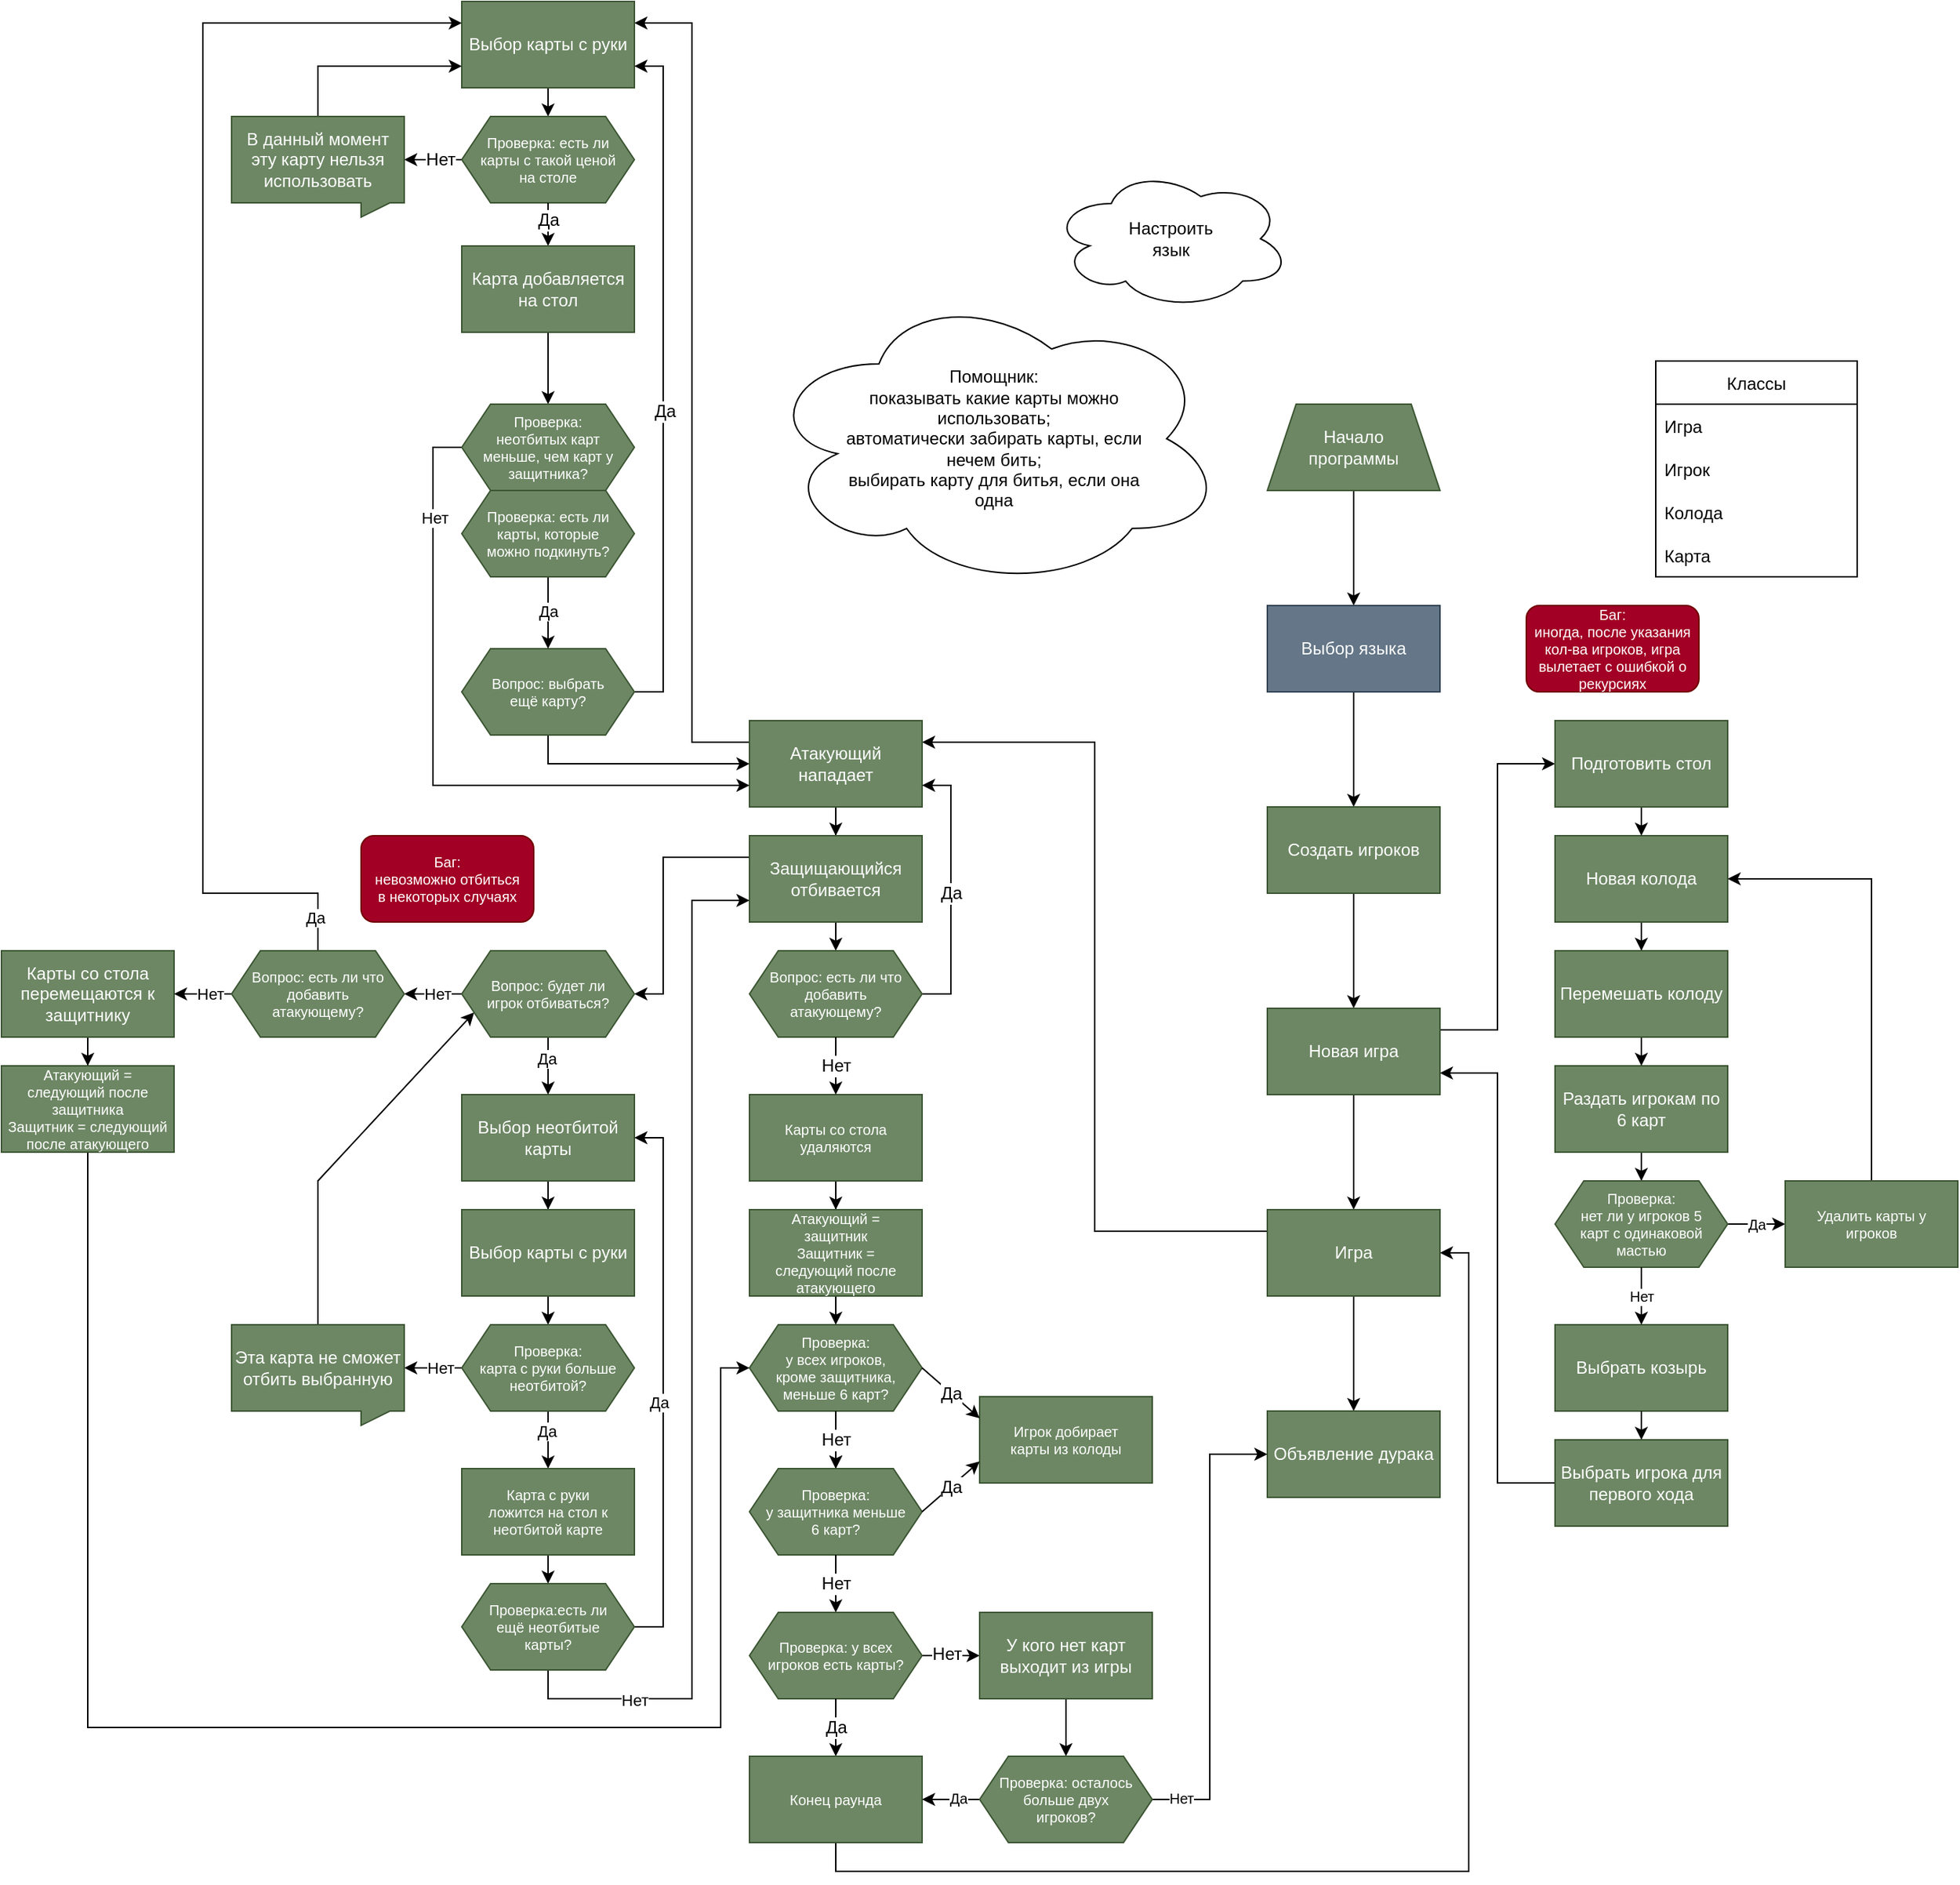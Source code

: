 <mxfile version="16.2.7" type="github">
  <diagram id="BI8w3BGmBCHJOKzL8B9z" name="Page-1">
    <mxGraphModel dx="2212" dy="1819" grid="1" gridSize="10" guides="1" tooltips="1" connect="1" arrows="1" fold="1" page="1" pageScale="1" pageWidth="827" pageHeight="1169" math="0" shadow="0">
      <root>
        <mxCell id="0" />
        <mxCell id="1" parent="0" />
        <mxCell id="aiTUswQd_2AmqP7GQfqm-3" value="" style="edgeStyle=orthogonalEdgeStyle;rounded=0;orthogonalLoop=1;jettySize=auto;html=1;" parent="1" source="aiTUswQd_2AmqP7GQfqm-1" target="aiTUswQd_2AmqP7GQfqm-2" edge="1">
          <mxGeometry relative="1" as="geometry" />
        </mxCell>
        <mxCell id="aiTUswQd_2AmqP7GQfqm-1" value="Начало &lt;br&gt;программы" style="shape=trapezoid;perimeter=trapezoidPerimeter;whiteSpace=wrap;html=1;fixedSize=1;fillColor=#6d8764;fontColor=#ffffff;strokeColor=#3A5431;" parent="1" vertex="1">
          <mxGeometry x="360" y="60" width="120" height="60" as="geometry" />
        </mxCell>
        <mxCell id="aiTUswQd_2AmqP7GQfqm-5" value="" style="edgeStyle=orthogonalEdgeStyle;rounded=0;orthogonalLoop=1;jettySize=auto;html=1;" parent="1" source="aiTUswQd_2AmqP7GQfqm-2" target="aiTUswQd_2AmqP7GQfqm-4" edge="1">
          <mxGeometry relative="1" as="geometry" />
        </mxCell>
        <mxCell id="aiTUswQd_2AmqP7GQfqm-2" value="Выбор языка" style="whiteSpace=wrap;html=1;fillColor=#647687;fontColor=#ffffff;strokeColor=#314354;" parent="1" vertex="1">
          <mxGeometry x="360" y="200" width="120" height="60" as="geometry" />
        </mxCell>
        <mxCell id="aiTUswQd_2AmqP7GQfqm-7" value="" style="edgeStyle=orthogonalEdgeStyle;rounded=0;orthogonalLoop=1;jettySize=auto;html=1;" parent="1" source="aiTUswQd_2AmqP7GQfqm-4" target="aiTUswQd_2AmqP7GQfqm-6" edge="1">
          <mxGeometry relative="1" as="geometry" />
        </mxCell>
        <mxCell id="aiTUswQd_2AmqP7GQfqm-4" value="Создать игроков" style="whiteSpace=wrap;html=1;fillColor=#6d8764;fontColor=#ffffff;strokeColor=#3A5431;" parent="1" vertex="1">
          <mxGeometry x="360" y="340" width="120" height="60" as="geometry" />
        </mxCell>
        <mxCell id="aiTUswQd_2AmqP7GQfqm-21" style="edgeStyle=orthogonalEdgeStyle;rounded=0;orthogonalLoop=1;jettySize=auto;html=1;exitX=1;exitY=0.25;exitDx=0;exitDy=0;entryX=0;entryY=0.5;entryDx=0;entryDy=0;" parent="1" source="aiTUswQd_2AmqP7GQfqm-6" target="aiTUswQd_2AmqP7GQfqm-19" edge="1">
          <mxGeometry relative="1" as="geometry" />
        </mxCell>
        <mxCell id="aiTUswQd_2AmqP7GQfqm-34" value="" style="edgeStyle=orthogonalEdgeStyle;rounded=0;orthogonalLoop=1;jettySize=auto;html=1;fontSize=10;strokeColor=default;" parent="1" source="aiTUswQd_2AmqP7GQfqm-6" target="aiTUswQd_2AmqP7GQfqm-33" edge="1">
          <mxGeometry relative="1" as="geometry" />
        </mxCell>
        <mxCell id="aiTUswQd_2AmqP7GQfqm-6" value="Новая игра" style="whiteSpace=wrap;html=1;fillColor=#6d8764;fontColor=#ffffff;strokeColor=#3A5431;" parent="1" vertex="1">
          <mxGeometry x="360" y="480" width="120" height="60" as="geometry" />
        </mxCell>
        <mxCell id="aiTUswQd_2AmqP7GQfqm-10" value="" style="edgeStyle=orthogonalEdgeStyle;rounded=0;orthogonalLoop=1;jettySize=auto;html=1;" parent="1" source="aiTUswQd_2AmqP7GQfqm-8" target="aiTUswQd_2AmqP7GQfqm-9" edge="1">
          <mxGeometry relative="1" as="geometry" />
        </mxCell>
        <mxCell id="aiTUswQd_2AmqP7GQfqm-8" value="Новая колода" style="rounded=0;whiteSpace=wrap;html=1;fillColor=#6d8764;fontColor=#ffffff;strokeColor=#3A5431;" parent="1" vertex="1">
          <mxGeometry x="560" y="360" width="120" height="60" as="geometry" />
        </mxCell>
        <mxCell id="aiTUswQd_2AmqP7GQfqm-12" value="" style="edgeStyle=orthogonalEdgeStyle;rounded=0;orthogonalLoop=1;jettySize=auto;html=1;" parent="1" source="aiTUswQd_2AmqP7GQfqm-9" target="aiTUswQd_2AmqP7GQfqm-11" edge="1">
          <mxGeometry relative="1" as="geometry" />
        </mxCell>
        <mxCell id="aiTUswQd_2AmqP7GQfqm-9" value="Перемешать колоду" style="rounded=0;whiteSpace=wrap;html=1;fillColor=#6d8764;fontColor=#ffffff;strokeColor=#3A5431;" parent="1" vertex="1">
          <mxGeometry x="560" y="440" width="120" height="60" as="geometry" />
        </mxCell>
        <mxCell id="aiTUswQd_2AmqP7GQfqm-14" value="" style="edgeStyle=orthogonalEdgeStyle;rounded=0;orthogonalLoop=1;jettySize=auto;html=1;entryX=0.5;entryY=0;entryDx=0;entryDy=0;" parent="1" source="aiTUswQd_2AmqP7GQfqm-11" target="aiTUswQd_2AmqP7GQfqm-25" edge="1">
          <mxGeometry relative="1" as="geometry" />
        </mxCell>
        <mxCell id="aiTUswQd_2AmqP7GQfqm-11" value="Раздать игрокам по 6 карт" style="rounded=0;whiteSpace=wrap;html=1;fillColor=#6d8764;strokeColor=#3A5431;fontColor=#ffffff;" parent="1" vertex="1">
          <mxGeometry x="560" y="520" width="120" height="60" as="geometry" />
        </mxCell>
        <mxCell id="aiTUswQd_2AmqP7GQfqm-13" value="Выбрать козырь" style="whiteSpace=wrap;html=1;rounded=0;fillColor=#6d8764;fontColor=#ffffff;strokeColor=#3A5431;" parent="1" vertex="1">
          <mxGeometry x="560" y="700" width="120" height="60" as="geometry" />
        </mxCell>
        <mxCell id="aiTUswQd_2AmqP7GQfqm-18" value="" style="edgeStyle=orthogonalEdgeStyle;rounded=0;orthogonalLoop=1;jettySize=auto;html=1;exitX=0.5;exitY=1;exitDx=0;exitDy=0;" parent="1" source="aiTUswQd_2AmqP7GQfqm-13" target="aiTUswQd_2AmqP7GQfqm-17" edge="1">
          <mxGeometry relative="1" as="geometry">
            <mxPoint x="620" y="740" as="sourcePoint" />
          </mxGeometry>
        </mxCell>
        <mxCell id="aiTUswQd_2AmqP7GQfqm-23" style="edgeStyle=orthogonalEdgeStyle;rounded=0;orthogonalLoop=1;jettySize=auto;html=1;exitX=0;exitY=0.5;exitDx=0;exitDy=0;entryX=1;entryY=0.75;entryDx=0;entryDy=0;strokeColor=default;" parent="1" source="aiTUswQd_2AmqP7GQfqm-17" target="aiTUswQd_2AmqP7GQfqm-6" edge="1">
          <mxGeometry relative="1" as="geometry" />
        </mxCell>
        <mxCell id="aiTUswQd_2AmqP7GQfqm-17" value="Выбрать игрока для первого хода" style="whiteSpace=wrap;html=1;rounded=0;fillColor=#6d8764;fontColor=#ffffff;strokeColor=#3A5431;" parent="1" vertex="1">
          <mxGeometry x="560" y="780" width="120" height="60" as="geometry" />
        </mxCell>
        <mxCell id="aiTUswQd_2AmqP7GQfqm-20" style="edgeStyle=orthogonalEdgeStyle;rounded=0;orthogonalLoop=1;jettySize=auto;html=1;exitX=0.5;exitY=1;exitDx=0;exitDy=0;entryX=0.5;entryY=0;entryDx=0;entryDy=0;" parent="1" source="aiTUswQd_2AmqP7GQfqm-19" target="aiTUswQd_2AmqP7GQfqm-8" edge="1">
          <mxGeometry relative="1" as="geometry" />
        </mxCell>
        <mxCell id="aiTUswQd_2AmqP7GQfqm-19" value="Подготовить стол" style="whiteSpace=wrap;html=1;rounded=0;fillColor=#6d8764;fontColor=#ffffff;strokeColor=#3A5431;" parent="1" vertex="1">
          <mxGeometry x="560" y="280" width="120" height="60" as="geometry" />
        </mxCell>
        <mxCell id="aiTUswQd_2AmqP7GQfqm-30" value="" style="edgeStyle=orthogonalEdgeStyle;rounded=0;orthogonalLoop=1;jettySize=auto;html=1;fontSize=10;strokeColor=default;" parent="1" source="aiTUswQd_2AmqP7GQfqm-25" target="aiTUswQd_2AmqP7GQfqm-29" edge="1">
          <mxGeometry relative="1" as="geometry" />
        </mxCell>
        <mxCell id="aiTUswQd_2AmqP7GQfqm-31" value="Да" style="edgeLabel;html=1;align=center;verticalAlign=middle;resizable=0;points=[];fontSize=10;" parent="aiTUswQd_2AmqP7GQfqm-30" vertex="1" connectable="0">
          <mxGeometry x="-0.195" relative="1" as="geometry">
            <mxPoint x="4" as="offset" />
          </mxGeometry>
        </mxCell>
        <mxCell id="aiTUswQd_2AmqP7GQfqm-25" value="&lt;div style=&quot;font-size: 10px;&quot;&gt;Проверка:&lt;/div&gt;&lt;div style=&quot;font-size: 10px;&quot;&gt;нет ли у игроков 5 карт с одинаковой мастью&lt;br style=&quot;font-size: 10px;&quot;&gt;&lt;/div&gt;" style="shape=hexagon;perimeter=hexagonPerimeter2;whiteSpace=wrap;html=1;fixedSize=1;fontSize=10;spacing=2;spacingLeft=10;spacingRight=10;fillColor=#6d8764;fontColor=#ffffff;strokeColor=#3A5431;" parent="1" vertex="1">
          <mxGeometry x="560" y="600" width="120" height="60" as="geometry" />
        </mxCell>
        <mxCell id="aiTUswQd_2AmqP7GQfqm-27" value="" style="endArrow=classic;html=1;rounded=0;fontSize=10;strokeColor=default;entryX=0.5;entryY=0;entryDx=0;entryDy=0;exitX=0.5;exitY=1;exitDx=0;exitDy=0;" parent="1" source="aiTUswQd_2AmqP7GQfqm-25" target="aiTUswQd_2AmqP7GQfqm-13" edge="1">
          <mxGeometry relative="1" as="geometry">
            <mxPoint x="380" y="740" as="sourcePoint" />
            <mxPoint x="480" y="740" as="targetPoint" />
          </mxGeometry>
        </mxCell>
        <mxCell id="aiTUswQd_2AmqP7GQfqm-28" value="Нет" style="edgeLabel;resizable=0;html=1;align=center;verticalAlign=middle;fontSize=10;" parent="aiTUswQd_2AmqP7GQfqm-27" connectable="0" vertex="1">
          <mxGeometry relative="1" as="geometry" />
        </mxCell>
        <mxCell id="aiTUswQd_2AmqP7GQfqm-32" style="edgeStyle=orthogonalEdgeStyle;rounded=0;orthogonalLoop=1;jettySize=auto;html=1;exitX=0.5;exitY=0;exitDx=0;exitDy=0;entryX=1;entryY=0.5;entryDx=0;entryDy=0;fontSize=10;strokeColor=default;" parent="1" source="aiTUswQd_2AmqP7GQfqm-29" target="aiTUswQd_2AmqP7GQfqm-8" edge="1">
          <mxGeometry relative="1" as="geometry" />
        </mxCell>
        <mxCell id="aiTUswQd_2AmqP7GQfqm-29" value="Удалить карты у игроков" style="whiteSpace=wrap;html=1;fontSize=10;spacing=2;spacingLeft=10;spacingRight=10;fillColor=#6d8764;fontColor=#ffffff;strokeColor=#3A5431;" parent="1" vertex="1">
          <mxGeometry x="720" y="600" width="120" height="60" as="geometry" />
        </mxCell>
        <mxCell id="aiTUswQd_2AmqP7GQfqm-36" style="edgeStyle=orthogonalEdgeStyle;rounded=0;orthogonalLoop=1;jettySize=auto;html=1;exitX=0;exitY=0.25;exitDx=0;exitDy=0;entryX=1;entryY=0.25;entryDx=0;entryDy=0;fontSize=12;strokeColor=default;" parent="1" source="aiTUswQd_2AmqP7GQfqm-33" target="aiTUswQd_2AmqP7GQfqm-35" edge="1">
          <mxGeometry relative="1" as="geometry" />
        </mxCell>
        <mxCell id="aiTUswQd_2AmqP7GQfqm-74" value="" style="edgeStyle=orthogonalEdgeStyle;rounded=0;orthogonalLoop=1;jettySize=auto;html=1;fontSize=12;strokeColor=default;" parent="1" source="aiTUswQd_2AmqP7GQfqm-33" target="aiTUswQd_2AmqP7GQfqm-73" edge="1">
          <mxGeometry relative="1" as="geometry" />
        </mxCell>
        <mxCell id="aiTUswQd_2AmqP7GQfqm-33" value="Игра" style="whiteSpace=wrap;html=1;fillColor=#6d8764;fontColor=#ffffff;strokeColor=#3A5431;" parent="1" vertex="1">
          <mxGeometry x="360" y="620" width="120" height="60" as="geometry" />
        </mxCell>
        <mxCell id="aiTUswQd_2AmqP7GQfqm-38" value="" style="edgeStyle=orthogonalEdgeStyle;rounded=0;orthogonalLoop=1;jettySize=auto;html=1;fontSize=12;strokeColor=default;" parent="1" source="aiTUswQd_2AmqP7GQfqm-35" target="aiTUswQd_2AmqP7GQfqm-37" edge="1">
          <mxGeometry relative="1" as="geometry" />
        </mxCell>
        <mxCell id="aiTUswQd_2AmqP7GQfqm-103" style="edgeStyle=orthogonalEdgeStyle;rounded=0;orthogonalLoop=1;jettySize=auto;html=1;exitX=0;exitY=0.25;exitDx=0;exitDy=0;entryX=1;entryY=0.25;entryDx=0;entryDy=0;fontSize=12;strokeColor=default;" parent="1" source="aiTUswQd_2AmqP7GQfqm-35" target="aiTUswQd_2AmqP7GQfqm-81" edge="1">
          <mxGeometry relative="1" as="geometry" />
        </mxCell>
        <mxCell id="aiTUswQd_2AmqP7GQfqm-35" value="Атакующий нападает" style="rounded=0;whiteSpace=wrap;html=1;fontSize=12;fillColor=#6d8764;fontColor=#ffffff;strokeColor=#3A5431;" parent="1" vertex="1">
          <mxGeometry y="280" width="120" height="60" as="geometry" />
        </mxCell>
        <mxCell id="aiTUswQd_2AmqP7GQfqm-44" style="edgeStyle=orthogonalEdgeStyle;rounded=0;orthogonalLoop=1;jettySize=auto;html=1;exitX=0.5;exitY=1;exitDx=0;exitDy=0;entryX=0.5;entryY=0;entryDx=0;entryDy=0;fontSize=12;strokeColor=default;" parent="1" source="aiTUswQd_2AmqP7GQfqm-37" target="aiTUswQd_2AmqP7GQfqm-43" edge="1">
          <mxGeometry relative="1" as="geometry" />
        </mxCell>
        <mxCell id="g2wj14SjMEPgWQTsYQ4h-33" style="edgeStyle=orthogonalEdgeStyle;rounded=0;orthogonalLoop=1;jettySize=auto;html=1;exitX=0;exitY=0.25;exitDx=0;exitDy=0;entryX=1;entryY=0.5;entryDx=0;entryDy=0;" parent="1" source="aiTUswQd_2AmqP7GQfqm-37" target="g2wj14SjMEPgWQTsYQ4h-25" edge="1">
          <mxGeometry relative="1" as="geometry">
            <Array as="points">
              <mxPoint x="-60" y="375" />
              <mxPoint x="-60" y="470" />
            </Array>
          </mxGeometry>
        </mxCell>
        <mxCell id="aiTUswQd_2AmqP7GQfqm-37" value="Защищающийся отбивается" style="rounded=0;whiteSpace=wrap;html=1;fontSize=12;fillColor=#6d8764;fontColor=#ffffff;strokeColor=#3A5431;" parent="1" vertex="1">
          <mxGeometry y="360" width="120" height="60" as="geometry" />
        </mxCell>
        <mxCell id="aiTUswQd_2AmqP7GQfqm-45" style="edgeStyle=orthogonalEdgeStyle;rounded=0;orthogonalLoop=1;jettySize=auto;html=1;exitX=1;exitY=0.5;exitDx=0;exitDy=0;entryX=1;entryY=0.75;entryDx=0;entryDy=0;fontSize=12;strokeColor=default;" parent="1" source="aiTUswQd_2AmqP7GQfqm-43" target="aiTUswQd_2AmqP7GQfqm-35" edge="1">
          <mxGeometry relative="1" as="geometry" />
        </mxCell>
        <mxCell id="aiTUswQd_2AmqP7GQfqm-46" value="Да" style="edgeLabel;html=1;align=center;verticalAlign=middle;resizable=0;points=[];fontSize=12;" parent="aiTUswQd_2AmqP7GQfqm-45" vertex="1" connectable="0">
          <mxGeometry x="-0.157" relative="1" as="geometry">
            <mxPoint y="-12" as="offset" />
          </mxGeometry>
        </mxCell>
        <mxCell id="aiTUswQd_2AmqP7GQfqm-43" value="Вопрос: есть ли что добавить атакующему?" style="shape=hexagon;perimeter=hexagonPerimeter2;whiteSpace=wrap;html=1;fixedSize=1;fontSize=10;spacing=2;spacingLeft=10;spacingRight=10;fillColor=#6d8764;fontColor=#ffffff;strokeColor=#3A5431;" parent="1" vertex="1">
          <mxGeometry y="440" width="120" height="60" as="geometry" />
        </mxCell>
        <mxCell id="g2wj14SjMEPgWQTsYQ4h-45" value="" style="edgeStyle=orthogonalEdgeStyle;rounded=0;orthogonalLoop=1;jettySize=auto;html=1;" parent="1" source="aiTUswQd_2AmqP7GQfqm-47" target="g2wj14SjMEPgWQTsYQ4h-44" edge="1">
          <mxGeometry relative="1" as="geometry" />
        </mxCell>
        <mxCell id="aiTUswQd_2AmqP7GQfqm-47" value="Карты со стола удаляются" style="whiteSpace=wrap;html=1;fontSize=10;spacing=2;spacingLeft=10;spacingRight=10;fillColor=#6d8764;fontColor=#ffffff;strokeColor=#3A5431;" parent="1" vertex="1">
          <mxGeometry y="540" width="120" height="60" as="geometry" />
        </mxCell>
        <mxCell id="aiTUswQd_2AmqP7GQfqm-49" value="" style="endArrow=classic;html=1;rounded=0;fontSize=12;strokeColor=default;exitX=0.5;exitY=1;exitDx=0;exitDy=0;" parent="1" source="aiTUswQd_2AmqP7GQfqm-43" target="aiTUswQd_2AmqP7GQfqm-47" edge="1">
          <mxGeometry relative="1" as="geometry">
            <mxPoint x="100" y="430" as="sourcePoint" />
            <mxPoint x="200" y="430" as="targetPoint" />
          </mxGeometry>
        </mxCell>
        <mxCell id="aiTUswQd_2AmqP7GQfqm-50" value="Нет" style="edgeLabel;resizable=0;html=1;align=center;verticalAlign=middle;fontSize=12;" parent="aiTUswQd_2AmqP7GQfqm-49" connectable="0" vertex="1">
          <mxGeometry relative="1" as="geometry" />
        </mxCell>
        <mxCell id="aiTUswQd_2AmqP7GQfqm-87" value="" style="edgeStyle=orthogonalEdgeStyle;rounded=0;orthogonalLoop=1;jettySize=auto;html=1;fontSize=12;strokeColor=default;" parent="1" source="aiTUswQd_2AmqP7GQfqm-54" target="aiTUswQd_2AmqP7GQfqm-56" edge="1">
          <mxGeometry relative="1" as="geometry" />
        </mxCell>
        <mxCell id="aiTUswQd_2AmqP7GQfqm-54" value="&lt;div&gt;Проверка:&lt;/div&gt;&lt;div&gt;у всех игроков, кроме защитника, меньше 6 карт?&lt;br&gt;&lt;/div&gt;" style="shape=hexagon;perimeter=hexagonPerimeter2;whiteSpace=wrap;html=1;fixedSize=1;fontSize=10;spacing=2;spacingLeft=10;spacingRight=10;fillColor=#6d8764;fontColor=#ffffff;strokeColor=#3A5431;" parent="1" vertex="1">
          <mxGeometry y="700" width="120" height="60" as="geometry" />
        </mxCell>
        <mxCell id="aiTUswQd_2AmqP7GQfqm-56" value="&lt;div&gt;Проверка:&lt;/div&gt;&lt;div&gt;у защитника меньше 6 карт?&lt;br&gt;&lt;/div&gt;" style="shape=hexagon;perimeter=hexagonPerimeter2;whiteSpace=wrap;html=1;fixedSize=1;fontSize=10;spacing=2;spacingLeft=10;spacingRight=10;fillColor=#6d8764;fontColor=#ffffff;strokeColor=#3A5431;" parent="1" vertex="1">
          <mxGeometry y="800" width="120" height="60" as="geometry" />
        </mxCell>
        <mxCell id="aiTUswQd_2AmqP7GQfqm-58" value="" style="endArrow=classic;html=1;rounded=0;fontSize=12;strokeColor=default;entryX=0.5;entryY=0;entryDx=0;entryDy=0;exitX=0.5;exitY=1;exitDx=0;exitDy=0;" parent="1" source="aiTUswQd_2AmqP7GQfqm-54" target="aiTUswQd_2AmqP7GQfqm-56" edge="1">
          <mxGeometry relative="1" as="geometry">
            <mxPoint x="110" y="780" as="sourcePoint" />
            <mxPoint x="110" y="780" as="targetPoint" />
          </mxGeometry>
        </mxCell>
        <mxCell id="aiTUswQd_2AmqP7GQfqm-59" value="Нет" style="edgeLabel;resizable=0;html=1;align=center;verticalAlign=middle;fontSize=12;" parent="aiTUswQd_2AmqP7GQfqm-58" connectable="0" vertex="1">
          <mxGeometry relative="1" as="geometry" />
        </mxCell>
        <mxCell id="aiTUswQd_2AmqP7GQfqm-60" value="Игрок добирает карты из колоды" style="whiteSpace=wrap;html=1;fontSize=10;spacing=2;spacingLeft=10;spacingRight=10;fillColor=#6d8764;fontColor=#ffffff;strokeColor=#3A5431;" parent="1" vertex="1">
          <mxGeometry x="160" y="750" width="120" height="60" as="geometry" />
        </mxCell>
        <mxCell id="aiTUswQd_2AmqP7GQfqm-62" value="" style="endArrow=classic;html=1;rounded=0;fontSize=12;strokeColor=default;exitX=1;exitY=0.5;exitDx=0;exitDy=0;entryX=0;entryY=0.25;entryDx=0;entryDy=0;" parent="1" source="aiTUswQd_2AmqP7GQfqm-54" target="aiTUswQd_2AmqP7GQfqm-60" edge="1">
          <mxGeometry relative="1" as="geometry">
            <mxPoint x="160" y="820" as="sourcePoint" />
            <mxPoint x="260" y="820" as="targetPoint" />
          </mxGeometry>
        </mxCell>
        <mxCell id="aiTUswQd_2AmqP7GQfqm-63" value="Да" style="edgeLabel;resizable=0;html=1;align=center;verticalAlign=middle;fontSize=12;" parent="aiTUswQd_2AmqP7GQfqm-62" connectable="0" vertex="1">
          <mxGeometry relative="1" as="geometry" />
        </mxCell>
        <mxCell id="aiTUswQd_2AmqP7GQfqm-64" value="" style="endArrow=classic;html=1;rounded=0;fontSize=12;strokeColor=default;exitX=1;exitY=0.5;exitDx=0;exitDy=0;entryX=0;entryY=0.75;entryDx=0;entryDy=0;" parent="1" source="aiTUswQd_2AmqP7GQfqm-56" target="aiTUswQd_2AmqP7GQfqm-60" edge="1">
          <mxGeometry relative="1" as="geometry">
            <mxPoint x="130" y="740" as="sourcePoint" />
            <mxPoint x="210" y="740" as="targetPoint" />
          </mxGeometry>
        </mxCell>
        <mxCell id="aiTUswQd_2AmqP7GQfqm-65" value="Да" style="edgeLabel;resizable=0;html=1;align=center;verticalAlign=middle;fontSize=12;" parent="aiTUswQd_2AmqP7GQfqm-64" connectable="0" vertex="1">
          <mxGeometry relative="1" as="geometry" />
        </mxCell>
        <mxCell id="aiTUswQd_2AmqP7GQfqm-66" value="" style="endArrow=classic;html=1;rounded=0;fontSize=12;strokeColor=default;exitX=0.5;exitY=1;exitDx=0;exitDy=0;entryX=0.5;entryY=0;entryDx=0;entryDy=0;" parent="1" source="aiTUswQd_2AmqP7GQfqm-56" target="aiTUswQd_2AmqP7GQfqm-69" edge="1">
          <mxGeometry relative="1" as="geometry">
            <mxPoint x="70" y="770" as="sourcePoint" />
            <mxPoint x="130" y="880" as="targetPoint" />
          </mxGeometry>
        </mxCell>
        <mxCell id="aiTUswQd_2AmqP7GQfqm-67" value="Нет" style="edgeLabel;resizable=0;html=1;align=center;verticalAlign=middle;fontSize=12;" parent="aiTUswQd_2AmqP7GQfqm-66" connectable="0" vertex="1">
          <mxGeometry relative="1" as="geometry" />
        </mxCell>
        <mxCell id="aiTUswQd_2AmqP7GQfqm-78" style="edgeStyle=orthogonalEdgeStyle;rounded=0;orthogonalLoop=1;jettySize=auto;html=1;exitX=1;exitY=0.5;exitDx=0;exitDy=0;entryX=0;entryY=0.5;entryDx=0;entryDy=0;fontSize=12;strokeColor=default;" parent="1" source="aiTUswQd_2AmqP7GQfqm-69" target="aiTUswQd_2AmqP7GQfqm-77" edge="1">
          <mxGeometry relative="1" as="geometry">
            <Array as="points">
              <mxPoint x="140" y="930" />
              <mxPoint x="140" y="930" />
            </Array>
          </mxGeometry>
        </mxCell>
        <mxCell id="aiTUswQd_2AmqP7GQfqm-80" value="Нет" style="edgeLabel;html=1;align=center;verticalAlign=middle;resizable=0;points=[];fontSize=12;" parent="aiTUswQd_2AmqP7GQfqm-78" vertex="1" connectable="0">
          <mxGeometry x="-0.328" y="1" relative="1" as="geometry">
            <mxPoint x="3" as="offset" />
          </mxGeometry>
        </mxCell>
        <mxCell id="aiTUswQd_2AmqP7GQfqm-69" value="&lt;div&gt;Проверка: у всех игроков есть карты?&lt;br&gt;&lt;/div&gt;" style="shape=hexagon;perimeter=hexagonPerimeter2;whiteSpace=wrap;html=1;fixedSize=1;fontSize=10;spacing=2;spacingLeft=10;spacingRight=10;fillColor=#6d8764;fontColor=#ffffff;strokeColor=#3A5431;" parent="1" vertex="1">
          <mxGeometry y="900" width="120" height="60" as="geometry" />
        </mxCell>
        <mxCell id="aiTUswQd_2AmqP7GQfqm-70" value="" style="endArrow=classic;html=1;rounded=0;fontSize=12;strokeColor=default;exitX=0.5;exitY=1;exitDx=0;exitDy=0;entryX=0.5;entryY=0;entryDx=0;entryDy=0;" parent="1" source="aiTUswQd_2AmqP7GQfqm-69" target="aiTUswQd_2AmqP7GQfqm-72" edge="1">
          <mxGeometry relative="1" as="geometry">
            <mxPoint x="70" y="870" as="sourcePoint" />
            <mxPoint x="220" y="930" as="targetPoint" />
          </mxGeometry>
        </mxCell>
        <mxCell id="aiTUswQd_2AmqP7GQfqm-71" value="Да" style="edgeLabel;resizable=0;html=1;align=center;verticalAlign=middle;fontSize=12;" parent="aiTUswQd_2AmqP7GQfqm-70" connectable="0" vertex="1">
          <mxGeometry relative="1" as="geometry" />
        </mxCell>
        <mxCell id="g2wj14SjMEPgWQTsYQ4h-56" style="edgeStyle=orthogonalEdgeStyle;rounded=0;orthogonalLoop=1;jettySize=auto;html=1;exitX=0.5;exitY=1;exitDx=0;exitDy=0;entryX=1;entryY=0.5;entryDx=0;entryDy=0;elbow=vertical;" parent="1" source="aiTUswQd_2AmqP7GQfqm-72" target="aiTUswQd_2AmqP7GQfqm-33" edge="1">
          <mxGeometry relative="1" as="geometry" />
        </mxCell>
        <mxCell id="aiTUswQd_2AmqP7GQfqm-72" value="Конец раунда" style="whiteSpace=wrap;html=1;fontSize=10;spacing=2;spacingLeft=10;spacingRight=10;fillColor=#6d8764;fontColor=#ffffff;strokeColor=#3A5431;" parent="1" vertex="1">
          <mxGeometry y="1000" width="120" height="60" as="geometry" />
        </mxCell>
        <mxCell id="aiTUswQd_2AmqP7GQfqm-73" value="Объявление дурака" style="whiteSpace=wrap;html=1;fillColor=#6d8764;fontColor=#ffffff;strokeColor=#3A5431;" parent="1" vertex="1">
          <mxGeometry x="360" y="760" width="120" height="60" as="geometry" />
        </mxCell>
        <mxCell id="b13NG2-e2DmoZsSMI3Fe-6" style="edgeStyle=orthogonalEdgeStyle;rounded=0;orthogonalLoop=1;jettySize=auto;html=1;exitX=0.5;exitY=1;exitDx=0;exitDy=0;entryX=0.5;entryY=0;entryDx=0;entryDy=0;fontSize=10;" parent="1" source="aiTUswQd_2AmqP7GQfqm-77" target="b13NG2-e2DmoZsSMI3Fe-5" edge="1">
          <mxGeometry relative="1" as="geometry" />
        </mxCell>
        <mxCell id="aiTUswQd_2AmqP7GQfqm-77" value="У кого нет карт выходит из игры" style="whiteSpace=wrap;html=1;fillColor=#6d8764;fontColor=#ffffff;strokeColor=#3A5431;" parent="1" vertex="1">
          <mxGeometry x="160" y="900" width="120" height="60" as="geometry" />
        </mxCell>
        <mxCell id="aiTUswQd_2AmqP7GQfqm-86" style="edgeStyle=orthogonalEdgeStyle;rounded=0;orthogonalLoop=1;jettySize=auto;html=1;exitX=0.5;exitY=1;exitDx=0;exitDy=0;entryX=0.5;entryY=0;entryDx=0;entryDy=0;fontSize=12;strokeColor=default;" parent="1" source="aiTUswQd_2AmqP7GQfqm-81" target="aiTUswQd_2AmqP7GQfqm-85" edge="1">
          <mxGeometry relative="1" as="geometry" />
        </mxCell>
        <mxCell id="aiTUswQd_2AmqP7GQfqm-81" value="Выбор карты с руки" style="rounded=0;whiteSpace=wrap;html=1;fontSize=12;fillColor=#6d8764;fontColor=#ffffff;strokeColor=#3A5431;" parent="1" vertex="1">
          <mxGeometry x="-200" y="-220" width="120" height="60" as="geometry" />
        </mxCell>
        <mxCell id="aiTUswQd_2AmqP7GQfqm-92" value="" style="edgeStyle=orthogonalEdgeStyle;rounded=0;orthogonalLoop=1;jettySize=auto;html=1;fontSize=12;strokeColor=default;entryX=0;entryY=0;entryDx=120;entryDy=30;entryPerimeter=0;" parent="1" source="aiTUswQd_2AmqP7GQfqm-85" target="aiTUswQd_2AmqP7GQfqm-96" edge="1">
          <mxGeometry relative="1" as="geometry">
            <mxPoint x="-230" y="-130" as="targetPoint" />
          </mxGeometry>
        </mxCell>
        <mxCell id="aiTUswQd_2AmqP7GQfqm-93" value="Нет" style="edgeLabel;html=1;align=center;verticalAlign=middle;resizable=0;points=[];fontSize=12;" parent="aiTUswQd_2AmqP7GQfqm-92" vertex="1" connectable="0">
          <mxGeometry x="-0.74" relative="1" as="geometry">
            <mxPoint x="-10" as="offset" />
          </mxGeometry>
        </mxCell>
        <mxCell id="aiTUswQd_2AmqP7GQfqm-85" value="&lt;div&gt;Проверка: есть ли карты с такой ценой на столе&lt;br&gt;&lt;/div&gt;" style="shape=hexagon;perimeter=hexagonPerimeter2;whiteSpace=wrap;html=1;fixedSize=1;fontSize=10;spacing=2;spacingLeft=10;spacingRight=10;fillColor=#6d8764;fontColor=#ffffff;strokeColor=#3A5431;" parent="1" vertex="1">
          <mxGeometry x="-200" y="-140" width="120" height="60" as="geometry" />
        </mxCell>
        <mxCell id="aiTUswQd_2AmqP7GQfqm-88" value="" style="endArrow=classic;html=1;rounded=0;fontSize=12;strokeColor=default;exitX=0.5;exitY=1;exitDx=0;exitDy=0;entryX=0.5;entryY=0;entryDx=0;entryDy=0;" parent="1" source="aiTUswQd_2AmqP7GQfqm-85" target="aiTUswQd_2AmqP7GQfqm-90" edge="1">
          <mxGeometry relative="1" as="geometry">
            <mxPoint x="-160" y="-60" as="sourcePoint" />
            <mxPoint x="-60" y="-60" as="targetPoint" />
          </mxGeometry>
        </mxCell>
        <mxCell id="aiTUswQd_2AmqP7GQfqm-89" value="Да" style="edgeLabel;resizable=0;html=1;align=center;verticalAlign=middle;fontSize=12;" parent="aiTUswQd_2AmqP7GQfqm-88" connectable="0" vertex="1">
          <mxGeometry relative="1" as="geometry">
            <mxPoint y="-3" as="offset" />
          </mxGeometry>
        </mxCell>
        <mxCell id="aiTUswQd_2AmqP7GQfqm-101" style="edgeStyle=orthogonalEdgeStyle;rounded=0;orthogonalLoop=1;jettySize=auto;html=1;exitX=0.5;exitY=1;exitDx=0;exitDy=0;entryX=0.5;entryY=0;entryDx=0;entryDy=0;fontSize=12;strokeColor=default;" parent="1" source="aiTUswQd_2AmqP7GQfqm-90" target="g2wj14SjMEPgWQTsYQ4h-3" edge="1">
          <mxGeometry relative="1" as="geometry" />
        </mxCell>
        <mxCell id="aiTUswQd_2AmqP7GQfqm-90" value="Карта добавляется на стол" style="rounded=0;whiteSpace=wrap;html=1;fontSize=12;fillColor=#6d8764;fontColor=#ffffff;strokeColor=#3A5431;" parent="1" vertex="1">
          <mxGeometry x="-200" y="-50" width="120" height="60" as="geometry" />
        </mxCell>
        <mxCell id="aiTUswQd_2AmqP7GQfqm-99" style="edgeStyle=orthogonalEdgeStyle;rounded=0;orthogonalLoop=1;jettySize=auto;html=1;exitX=0.5;exitY=0;exitDx=0;exitDy=0;exitPerimeter=0;entryX=0;entryY=0.75;entryDx=0;entryDy=0;fontSize=12;strokeColor=default;" parent="1" source="aiTUswQd_2AmqP7GQfqm-96" target="aiTUswQd_2AmqP7GQfqm-81" edge="1">
          <mxGeometry relative="1" as="geometry" />
        </mxCell>
        <mxCell id="aiTUswQd_2AmqP7GQfqm-96" value="В данный момент эту карту нельзя использовать" style="shape=callout;whiteSpace=wrap;html=1;perimeter=calloutPerimeter;fontSize=12;position2=0.75;size=10;position=0.75;base=20;fillColor=#6d8764;fontColor=#ffffff;strokeColor=#3A5431;" parent="1" vertex="1">
          <mxGeometry x="-360" y="-140" width="120" height="70" as="geometry" />
        </mxCell>
        <mxCell id="aiTUswQd_2AmqP7GQfqm-102" style="edgeStyle=orthogonalEdgeStyle;rounded=0;orthogonalLoop=1;jettySize=auto;html=1;exitX=1;exitY=0.5;exitDx=0;exitDy=0;entryX=1;entryY=0.75;entryDx=0;entryDy=0;fontSize=12;strokeColor=default;" parent="1" source="aiTUswQd_2AmqP7GQfqm-100" target="aiTUswQd_2AmqP7GQfqm-81" edge="1">
          <mxGeometry relative="1" as="geometry" />
        </mxCell>
        <mxCell id="aiTUswQd_2AmqP7GQfqm-104" value="Да" style="edgeLabel;html=1;align=center;verticalAlign=middle;resizable=0;points=[];fontSize=12;" parent="aiTUswQd_2AmqP7GQfqm-102" vertex="1" connectable="0">
          <mxGeometry x="-0.145" y="-1" relative="1" as="geometry">
            <mxPoint y="-12" as="offset" />
          </mxGeometry>
        </mxCell>
        <mxCell id="aiTUswQd_2AmqP7GQfqm-106" value="" style="edgeStyle=orthogonalEdgeStyle;rounded=0;orthogonalLoop=1;jettySize=auto;html=1;fontSize=12;strokeColor=default;entryX=0;entryY=0.5;entryDx=0;entryDy=0;exitX=0.5;exitY=1;exitDx=0;exitDy=0;" parent="1" source="aiTUswQd_2AmqP7GQfqm-100" target="aiTUswQd_2AmqP7GQfqm-35" edge="1">
          <mxGeometry relative="1" as="geometry">
            <mxPoint x="-140" y="280" as="targetPoint" />
          </mxGeometry>
        </mxCell>
        <mxCell id="aiTUswQd_2AmqP7GQfqm-107" value="Нет" style="edgeLabel;html=1;align=center;verticalAlign=middle;resizable=0;points=[];fontSize=12;" parent="aiTUswQd_2AmqP7GQfqm-106" vertex="1" connectable="0">
          <mxGeometry x="-0.28" relative="1" as="geometry">
            <mxPoint x="-6" y="-40" as="offset" />
          </mxGeometry>
        </mxCell>
        <mxCell id="aiTUswQd_2AmqP7GQfqm-100" value="Вопрос: выбрать ещё карту?" style="shape=hexagon;perimeter=hexagonPerimeter2;whiteSpace=wrap;html=1;fixedSize=1;fontSize=10;spacing=2;spacingLeft=10;spacingRight=10;fillColor=#6d8764;fontColor=#ffffff;strokeColor=#3A5431;" parent="1" vertex="1">
          <mxGeometry x="-200" y="230" width="120" height="60" as="geometry" />
        </mxCell>
        <mxCell id="g2wj14SjMEPgWQTsYQ4h-9" value="" style="edgeStyle=orthogonalEdgeStyle;rounded=0;orthogonalLoop=1;jettySize=auto;html=1;" parent="1" source="g2wj14SjMEPgWQTsYQ4h-2" target="g2wj14SjMEPgWQTsYQ4h-8" edge="1">
          <mxGeometry relative="1" as="geometry" />
        </mxCell>
        <mxCell id="g2wj14SjMEPgWQTsYQ4h-2" value="Выбор неотбитой карты" style="rounded=0;whiteSpace=wrap;html=1;fillColor=#6d8764;fontColor=#ffffff;strokeColor=#3A5431;" parent="1" vertex="1">
          <mxGeometry x="-200" y="540" width="120" height="60" as="geometry" />
        </mxCell>
        <mxCell id="g2wj14SjMEPgWQTsYQ4h-4" style="edgeStyle=orthogonalEdgeStyle;rounded=0;orthogonalLoop=1;jettySize=auto;html=1;exitX=0.5;exitY=1;exitDx=0;exitDy=0;entryX=0.5;entryY=0;entryDx=0;entryDy=0;" parent="1" source="BHR2KTapGVIM--6FxwBh-3" target="aiTUswQd_2AmqP7GQfqm-100" edge="1">
          <mxGeometry relative="1" as="geometry" />
        </mxCell>
        <mxCell id="g2wj14SjMEPgWQTsYQ4h-5" value="Да" style="edgeLabel;html=1;align=center;verticalAlign=middle;resizable=0;points=[];" parent="g2wj14SjMEPgWQTsYQ4h-4" vertex="1" connectable="0">
          <mxGeometry x="0.15" y="-1" relative="1" as="geometry">
            <mxPoint x="1" y="-5" as="offset" />
          </mxGeometry>
        </mxCell>
        <mxCell id="g2wj14SjMEPgWQTsYQ4h-6" style="edgeStyle=orthogonalEdgeStyle;rounded=0;orthogonalLoop=1;jettySize=auto;html=1;exitX=0;exitY=0.5;exitDx=0;exitDy=0;entryX=0;entryY=0.75;entryDx=0;entryDy=0;" parent="1" source="g2wj14SjMEPgWQTsYQ4h-3" target="aiTUswQd_2AmqP7GQfqm-35" edge="1">
          <mxGeometry relative="1" as="geometry">
            <mxPoint x="-200" y="310" as="targetPoint" />
          </mxGeometry>
        </mxCell>
        <mxCell id="g2wj14SjMEPgWQTsYQ4h-7" value="Нет" style="edgeLabel;html=1;align=center;verticalAlign=middle;resizable=0;points=[];" parent="g2wj14SjMEPgWQTsYQ4h-6" vertex="1" connectable="0">
          <mxGeometry x="-0.1" y="1" relative="1" as="geometry">
            <mxPoint y="-145" as="offset" />
          </mxGeometry>
        </mxCell>
        <mxCell id="g2wj14SjMEPgWQTsYQ4h-3" value="Проверка: неотбитых карт меньше, чем карт у защитника?" style="shape=hexagon;perimeter=hexagonPerimeter2;whiteSpace=wrap;html=1;fixedSize=1;fontSize=10;spacing=2;spacingLeft=10;spacingRight=10;fillColor=#6d8764;fontColor=#ffffff;strokeColor=#3A5431;" parent="1" vertex="1">
          <mxGeometry x="-200" y="60" width="120" height="60" as="geometry" />
        </mxCell>
        <mxCell id="g2wj14SjMEPgWQTsYQ4h-13" style="edgeStyle=orthogonalEdgeStyle;rounded=0;orthogonalLoop=1;jettySize=auto;html=1;exitX=0.5;exitY=1;exitDx=0;exitDy=0;entryX=0.5;entryY=0;entryDx=0;entryDy=0;" parent="1" source="g2wj14SjMEPgWQTsYQ4h-8" target="g2wj14SjMEPgWQTsYQ4h-12" edge="1">
          <mxGeometry relative="1" as="geometry" />
        </mxCell>
        <mxCell id="g2wj14SjMEPgWQTsYQ4h-8" value="Выбор карты с руки" style="rounded=0;whiteSpace=wrap;html=1;fillColor=#6d8764;fontColor=#ffffff;strokeColor=#3A5431;" parent="1" vertex="1">
          <mxGeometry x="-200" y="620" width="120" height="60" as="geometry" />
        </mxCell>
        <mxCell id="g2wj14SjMEPgWQTsYQ4h-15" style="edgeStyle=orthogonalEdgeStyle;rounded=0;orthogonalLoop=1;jettySize=auto;html=1;exitX=0;exitY=0.5;exitDx=0;exitDy=0;entryX=0;entryY=0;entryDx=120.0;entryDy=30;entryPerimeter=0;" parent="1" source="g2wj14SjMEPgWQTsYQ4h-12" target="g2wj14SjMEPgWQTsYQ4h-14" edge="1">
          <mxGeometry relative="1" as="geometry" />
        </mxCell>
        <mxCell id="g2wj14SjMEPgWQTsYQ4h-16" value="Нет" style="edgeLabel;html=1;align=center;verticalAlign=middle;resizable=0;points=[];" parent="g2wj14SjMEPgWQTsYQ4h-15" vertex="1" connectable="0">
          <mxGeometry x="-0.25" relative="1" as="geometry">
            <mxPoint as="offset" />
          </mxGeometry>
        </mxCell>
        <mxCell id="g2wj14SjMEPgWQTsYQ4h-20" value="" style="edgeStyle=orthogonalEdgeStyle;rounded=0;orthogonalLoop=1;jettySize=auto;html=1;" parent="1" source="g2wj14SjMEPgWQTsYQ4h-12" target="g2wj14SjMEPgWQTsYQ4h-19" edge="1">
          <mxGeometry relative="1" as="geometry" />
        </mxCell>
        <mxCell id="g2wj14SjMEPgWQTsYQ4h-21" value="Да" style="edgeLabel;html=1;align=center;verticalAlign=middle;resizable=0;points=[];" parent="g2wj14SjMEPgWQTsYQ4h-20" vertex="1" connectable="0">
          <mxGeometry x="-0.304" y="-1" relative="1" as="geometry">
            <mxPoint as="offset" />
          </mxGeometry>
        </mxCell>
        <mxCell id="g2wj14SjMEPgWQTsYQ4h-12" value="&lt;div&gt;Проверка:&lt;/div&gt;&lt;div&gt;карта с руки больше неотбитой?&lt;br&gt;&lt;/div&gt;" style="shape=hexagon;perimeter=hexagonPerimeter2;whiteSpace=wrap;html=1;fixedSize=1;fontSize=10;spacing=2;spacingLeft=10;spacingRight=10;fillColor=#6d8764;fontColor=#ffffff;strokeColor=#3A5431;" parent="1" vertex="1">
          <mxGeometry x="-200" y="700" width="120" height="60" as="geometry" />
        </mxCell>
        <mxCell id="g2wj14SjMEPgWQTsYQ4h-48" style="rounded=0;orthogonalLoop=1;jettySize=auto;html=1;exitX=0.5;exitY=0;exitDx=0;exitDy=0;exitPerimeter=0;entryX=0;entryY=0.75;entryDx=0;entryDy=0;elbow=vertical;" parent="1" source="g2wj14SjMEPgWQTsYQ4h-14" target="g2wj14SjMEPgWQTsYQ4h-25" edge="1">
          <mxGeometry relative="1" as="geometry">
            <Array as="points">
              <mxPoint x="-300" y="600" />
            </Array>
          </mxGeometry>
        </mxCell>
        <mxCell id="g2wj14SjMEPgWQTsYQ4h-14" value="Эта карта не сможет отбить выбранную" style="shape=callout;whiteSpace=wrap;html=1;perimeter=calloutPerimeter;fontSize=12;position2=0.75;size=10;position=0.75;base=20;fillColor=#6d8764;fontColor=#ffffff;strokeColor=#3A5431;" parent="1" vertex="1">
          <mxGeometry x="-360" y="700" width="120" height="70" as="geometry" />
        </mxCell>
        <mxCell id="g2wj14SjMEPgWQTsYQ4h-23" style="edgeStyle=orthogonalEdgeStyle;rounded=0;orthogonalLoop=1;jettySize=auto;html=1;exitX=0.5;exitY=1;exitDx=0;exitDy=0;entryX=0.5;entryY=0;entryDx=0;entryDy=0;" parent="1" source="g2wj14SjMEPgWQTsYQ4h-19" target="g2wj14SjMEPgWQTsYQ4h-22" edge="1">
          <mxGeometry relative="1" as="geometry" />
        </mxCell>
        <mxCell id="g2wj14SjMEPgWQTsYQ4h-19" value="Карта с руки ложится на стол к неотбитой карте" style="whiteSpace=wrap;html=1;fontSize=10;spacing=2;spacingLeft=10;spacingRight=10;fillColor=#6d8764;fontColor=#ffffff;strokeColor=#3A5431;" parent="1" vertex="1">
          <mxGeometry x="-200" y="800" width="120" height="60" as="geometry" />
        </mxCell>
        <mxCell id="g2wj14SjMEPgWQTsYQ4h-31" style="edgeStyle=orthogonalEdgeStyle;rounded=0;orthogonalLoop=1;jettySize=auto;html=1;exitX=1;exitY=0.5;exitDx=0;exitDy=0;entryX=1;entryY=0.5;entryDx=0;entryDy=0;" parent="1" source="g2wj14SjMEPgWQTsYQ4h-22" target="g2wj14SjMEPgWQTsYQ4h-2" edge="1">
          <mxGeometry relative="1" as="geometry" />
        </mxCell>
        <mxCell id="g2wj14SjMEPgWQTsYQ4h-32" value="Да" style="edgeLabel;html=1;align=center;verticalAlign=middle;resizable=0;points=[];" parent="g2wj14SjMEPgWQTsYQ4h-31" vertex="1" connectable="0">
          <mxGeometry x="-0.075" y="3" relative="1" as="geometry">
            <mxPoint as="offset" />
          </mxGeometry>
        </mxCell>
        <mxCell id="g2wj14SjMEPgWQTsYQ4h-34" style="edgeStyle=orthogonalEdgeStyle;rounded=0;orthogonalLoop=1;jettySize=auto;html=1;exitX=0.5;exitY=1;exitDx=0;exitDy=0;entryX=0;entryY=0.75;entryDx=0;entryDy=0;" parent="1" source="g2wj14SjMEPgWQTsYQ4h-22" target="aiTUswQd_2AmqP7GQfqm-37" edge="1">
          <mxGeometry relative="1" as="geometry" />
        </mxCell>
        <mxCell id="g2wj14SjMEPgWQTsYQ4h-35" value="Нет" style="edgeLabel;html=1;align=center;verticalAlign=middle;resizable=0;points=[];" parent="g2wj14SjMEPgWQTsYQ4h-34" vertex="1" connectable="0">
          <mxGeometry x="-0.776" y="-1" relative="1" as="geometry">
            <mxPoint as="offset" />
          </mxGeometry>
        </mxCell>
        <mxCell id="g2wj14SjMEPgWQTsYQ4h-22" value="&lt;div&gt;Проверка:есть ли ещё неотбитые карты?&lt;br&gt;&lt;/div&gt;" style="shape=hexagon;perimeter=hexagonPerimeter2;whiteSpace=wrap;html=1;fixedSize=1;fontSize=10;spacing=2;spacingLeft=10;spacingRight=10;fillColor=#6d8764;fontColor=#ffffff;strokeColor=#3A5431;" parent="1" vertex="1">
          <mxGeometry x="-200" y="880" width="120" height="60" as="geometry" />
        </mxCell>
        <mxCell id="g2wj14SjMEPgWQTsYQ4h-26" style="edgeStyle=orthogonalEdgeStyle;rounded=0;orthogonalLoop=1;jettySize=auto;html=1;exitX=0.5;exitY=1;exitDx=0;exitDy=0;entryX=0.5;entryY=0;entryDx=0;entryDy=0;" parent="1" source="g2wj14SjMEPgWQTsYQ4h-25" target="g2wj14SjMEPgWQTsYQ4h-2" edge="1">
          <mxGeometry relative="1" as="geometry" />
        </mxCell>
        <mxCell id="g2wj14SjMEPgWQTsYQ4h-27" value="Да" style="edgeLabel;html=1;align=center;verticalAlign=middle;resizable=0;points=[];" parent="g2wj14SjMEPgWQTsYQ4h-26" vertex="1" connectable="0">
          <mxGeometry x="-0.284" y="-1" relative="1" as="geometry">
            <mxPoint as="offset" />
          </mxGeometry>
        </mxCell>
        <mxCell id="g2wj14SjMEPgWQTsYQ4h-37" style="edgeStyle=orthogonalEdgeStyle;rounded=0;orthogonalLoop=1;jettySize=auto;html=1;exitX=0;exitY=0.5;exitDx=0;exitDy=0;entryX=1;entryY=0.5;entryDx=0;entryDy=0;" parent="1" source="g2wj14SjMEPgWQTsYQ4h-25" target="g2wj14SjMEPgWQTsYQ4h-36" edge="1">
          <mxGeometry relative="1" as="geometry" />
        </mxCell>
        <mxCell id="g2wj14SjMEPgWQTsYQ4h-38" value="Нет" style="edgeLabel;html=1;align=center;verticalAlign=middle;resizable=0;points=[];" parent="g2wj14SjMEPgWQTsYQ4h-37" vertex="1" connectable="0">
          <mxGeometry x="-0.34" y="1" relative="1" as="geometry">
            <mxPoint x="-4" y="-1" as="offset" />
          </mxGeometry>
        </mxCell>
        <mxCell id="g2wj14SjMEPgWQTsYQ4h-25" value="Вопрос: будет ли игрок отбиваться?" style="shape=hexagon;perimeter=hexagonPerimeter2;whiteSpace=wrap;html=1;fixedSize=1;fontSize=10;spacing=2;spacingLeft=10;spacingRight=10;fillColor=#6d8764;fontColor=#ffffff;strokeColor=#3A5431;" parent="1" vertex="1">
          <mxGeometry x="-200" y="440" width="120" height="60" as="geometry" />
        </mxCell>
        <mxCell id="b13NG2-e2DmoZsSMI3Fe-2" value="" style="edgeStyle=orthogonalEdgeStyle;rounded=0;orthogonalLoop=1;jettySize=auto;html=1;" parent="1" source="g2wj14SjMEPgWQTsYQ4h-28" target="b13NG2-e2DmoZsSMI3Fe-1" edge="1">
          <mxGeometry relative="1" as="geometry" />
        </mxCell>
        <mxCell id="g2wj14SjMEPgWQTsYQ4h-28" value="Карты со стола перемещаются к защитнику" style="rounded=0;whiteSpace=wrap;html=1;fillColor=#6d8764;fontColor=#ffffff;strokeColor=#3A5431;" parent="1" vertex="1">
          <mxGeometry x="-520" y="440" width="120" height="60" as="geometry" />
        </mxCell>
        <mxCell id="g2wj14SjMEPgWQTsYQ4h-39" style="edgeStyle=orthogonalEdgeStyle;rounded=0;orthogonalLoop=1;jettySize=auto;html=1;exitX=0;exitY=0.5;exitDx=0;exitDy=0;entryX=1;entryY=0.5;entryDx=0;entryDy=0;" parent="1" source="g2wj14SjMEPgWQTsYQ4h-36" target="g2wj14SjMEPgWQTsYQ4h-28" edge="1">
          <mxGeometry relative="1" as="geometry" />
        </mxCell>
        <mxCell id="g2wj14SjMEPgWQTsYQ4h-40" value="Нет" style="edgeLabel;html=1;align=center;verticalAlign=middle;resizable=0;points=[];" parent="g2wj14SjMEPgWQTsYQ4h-39" vertex="1" connectable="0">
          <mxGeometry x="-0.225" relative="1" as="geometry">
            <mxPoint as="offset" />
          </mxGeometry>
        </mxCell>
        <mxCell id="g2wj14SjMEPgWQTsYQ4h-42" style="edgeStyle=orthogonalEdgeStyle;rounded=0;orthogonalLoop=1;jettySize=auto;html=1;exitX=0.5;exitY=0;exitDx=0;exitDy=0;entryX=0;entryY=0.25;entryDx=0;entryDy=0;" parent="1" source="g2wj14SjMEPgWQTsYQ4h-36" target="aiTUswQd_2AmqP7GQfqm-81" edge="1">
          <mxGeometry relative="1" as="geometry">
            <Array as="points">
              <mxPoint x="-300" y="400" />
              <mxPoint x="-380" y="400" />
              <mxPoint x="-380" y="-205" />
            </Array>
          </mxGeometry>
        </mxCell>
        <mxCell id="g2wj14SjMEPgWQTsYQ4h-43" value="Да" style="edgeLabel;html=1;align=center;verticalAlign=middle;resizable=0;points=[];" parent="g2wj14SjMEPgWQTsYQ4h-42" vertex="1" connectable="0">
          <mxGeometry x="-0.926" y="2" relative="1" as="geometry">
            <mxPoint y="10" as="offset" />
          </mxGeometry>
        </mxCell>
        <mxCell id="g2wj14SjMEPgWQTsYQ4h-36" value="Вопрос: есть ли что добавить атакующему?" style="shape=hexagon;perimeter=hexagonPerimeter2;whiteSpace=wrap;html=1;fixedSize=1;fontSize=10;spacing=2;spacingLeft=10;spacingRight=10;fillColor=#6d8764;fontColor=#ffffff;strokeColor=#3A5431;" parent="1" vertex="1">
          <mxGeometry x="-360" y="440" width="120" height="60" as="geometry" />
        </mxCell>
        <mxCell id="g2wj14SjMEPgWQTsYQ4h-46" style="edgeStyle=orthogonalEdgeStyle;rounded=0;orthogonalLoop=1;jettySize=auto;html=1;exitX=0.5;exitY=1;exitDx=0;exitDy=0;entryX=0.5;entryY=0;entryDx=0;entryDy=0;" parent="1" source="g2wj14SjMEPgWQTsYQ4h-44" target="aiTUswQd_2AmqP7GQfqm-54" edge="1">
          <mxGeometry relative="1" as="geometry" />
        </mxCell>
        <mxCell id="g2wj14SjMEPgWQTsYQ4h-44" value="&lt;div&gt;Атакующий = защитник&lt;/div&gt;&lt;div&gt;Защитник = следующий после атакующего&lt;br&gt;&lt;/div&gt;" style="whiteSpace=wrap;html=1;fontSize=10;spacing=2;spacingLeft=10;spacingRight=10;fillColor=#6d8764;fontColor=#ffffff;strokeColor=#3A5431;" parent="1" vertex="1">
          <mxGeometry y="620" width="120" height="60" as="geometry" />
        </mxCell>
        <mxCell id="g2wj14SjMEPgWQTsYQ4h-49" value="Классы" style="swimlane;fontStyle=0;childLayout=stackLayout;horizontal=1;startSize=30;horizontalStack=0;resizeParent=1;resizeParentMax=0;resizeLast=0;collapsible=1;marginBottom=0;" parent="1" vertex="1">
          <mxGeometry x="630" y="30" width="140" height="150" as="geometry">
            <mxRectangle x="630" y="30" width="70" height="30" as="alternateBounds" />
          </mxGeometry>
        </mxCell>
        <mxCell id="g2wj14SjMEPgWQTsYQ4h-55" value="Игра" style="text;strokeColor=none;fillColor=none;align=left;verticalAlign=middle;spacingLeft=4;spacingRight=4;overflow=hidden;points=[[0,0.5],[1,0.5]];portConstraint=eastwest;rotatable=0;" parent="g2wj14SjMEPgWQTsYQ4h-49" vertex="1">
          <mxGeometry y="30" width="140" height="30" as="geometry" />
        </mxCell>
        <mxCell id="g2wj14SjMEPgWQTsYQ4h-50" value="Игрок" style="text;strokeColor=none;fillColor=none;align=left;verticalAlign=middle;spacingLeft=4;spacingRight=4;overflow=hidden;points=[[0,0.5],[1,0.5]];portConstraint=eastwest;rotatable=0;" parent="g2wj14SjMEPgWQTsYQ4h-49" vertex="1">
          <mxGeometry y="60" width="140" height="30" as="geometry" />
        </mxCell>
        <mxCell id="g2wj14SjMEPgWQTsYQ4h-51" value="Колода" style="text;strokeColor=none;fillColor=none;align=left;verticalAlign=middle;spacingLeft=4;spacingRight=4;overflow=hidden;points=[[0,0.5],[1,0.5]];portConstraint=eastwest;rotatable=0;" parent="g2wj14SjMEPgWQTsYQ4h-49" vertex="1">
          <mxGeometry y="90" width="140" height="30" as="geometry" />
        </mxCell>
        <mxCell id="g2wj14SjMEPgWQTsYQ4h-52" value="Карта" style="text;strokeColor=none;fillColor=none;align=left;verticalAlign=middle;spacingLeft=4;spacingRight=4;overflow=hidden;points=[[0,0.5],[1,0.5]];portConstraint=eastwest;rotatable=0;" parent="g2wj14SjMEPgWQTsYQ4h-49" vertex="1">
          <mxGeometry y="120" width="140" height="30" as="geometry" />
        </mxCell>
        <mxCell id="Athd8CU3PFZH-CcxlE0j-1" value="&lt;div&gt;Помощник:&lt;/div&gt;&lt;div&gt;показывать какие карты можно использовать;&lt;/div&gt;&lt;div&gt;автоматически забирать карты, если нечем бить;&lt;/div&gt;&lt;div&gt;выбирать карту для битья, если она одна&lt;br&gt;&lt;/div&gt;" style="ellipse;shape=cloud;whiteSpace=wrap;html=1;spacing=50;" parent="1" vertex="1">
          <mxGeometry x="10" y="-20" width="320" height="208" as="geometry" />
        </mxCell>
        <mxCell id="b13NG2-e2DmoZsSMI3Fe-3" style="edgeStyle=orthogonalEdgeStyle;rounded=0;orthogonalLoop=1;jettySize=auto;html=1;exitX=0.5;exitY=1;exitDx=0;exitDy=0;entryX=0;entryY=0.5;entryDx=0;entryDy=0;fontSize=10;" parent="1" source="b13NG2-e2DmoZsSMI3Fe-1" target="aiTUswQd_2AmqP7GQfqm-54" edge="1">
          <mxGeometry relative="1" as="geometry">
            <Array as="points">
              <mxPoint x="-460" y="980" />
              <mxPoint x="-20" y="980" />
              <mxPoint x="-20" y="730" />
            </Array>
          </mxGeometry>
        </mxCell>
        <mxCell id="b13NG2-e2DmoZsSMI3Fe-1" value="&lt;div style=&quot;font-size: 10px;&quot;&gt;Атакующий = следующий после защитника&lt;/div&gt;&lt;div style=&quot;font-size: 10px;&quot;&gt;Защитник = следующий после атакующего&lt;br style=&quot;font-size: 10px;&quot;&gt;&lt;/div&gt;" style="rounded=0;whiteSpace=wrap;html=1;fillColor=#6d8764;fontColor=#ffffff;strokeColor=#3A5431;fontSize=10;" parent="1" vertex="1">
          <mxGeometry x="-520" y="520" width="120" height="60" as="geometry" />
        </mxCell>
        <mxCell id="b13NG2-e2DmoZsSMI3Fe-7" style="edgeStyle=orthogonalEdgeStyle;rounded=0;orthogonalLoop=1;jettySize=auto;html=1;exitX=0;exitY=0.5;exitDx=0;exitDy=0;entryX=1;entryY=0.5;entryDx=0;entryDy=0;fontSize=10;" parent="1" source="b13NG2-e2DmoZsSMI3Fe-5" target="aiTUswQd_2AmqP7GQfqm-72" edge="1">
          <mxGeometry relative="1" as="geometry" />
        </mxCell>
        <mxCell id="b13NG2-e2DmoZsSMI3Fe-8" value="Да" style="edgeLabel;html=1;align=center;verticalAlign=middle;resizable=0;points=[];fontSize=10;" parent="b13NG2-e2DmoZsSMI3Fe-7" vertex="1" connectable="0">
          <mxGeometry x="-0.243" y="-1" relative="1" as="geometry">
            <mxPoint as="offset" />
          </mxGeometry>
        </mxCell>
        <mxCell id="b13NG2-e2DmoZsSMI3Fe-9" style="edgeStyle=orthogonalEdgeStyle;rounded=0;orthogonalLoop=1;jettySize=auto;html=1;exitX=1;exitY=0.5;exitDx=0;exitDy=0;entryX=0;entryY=0.5;entryDx=0;entryDy=0;fontSize=10;" parent="1" source="b13NG2-e2DmoZsSMI3Fe-5" target="aiTUswQd_2AmqP7GQfqm-73" edge="1">
          <mxGeometry relative="1" as="geometry" />
        </mxCell>
        <mxCell id="b13NG2-e2DmoZsSMI3Fe-10" value="Нет" style="edgeLabel;html=1;align=center;verticalAlign=middle;resizable=0;points=[];fontSize=10;" parent="b13NG2-e2DmoZsSMI3Fe-9" vertex="1" connectable="0">
          <mxGeometry x="-0.845" y="1" relative="1" as="geometry">
            <mxPoint x="-5" as="offset" />
          </mxGeometry>
        </mxCell>
        <mxCell id="b13NG2-e2DmoZsSMI3Fe-5" value="Проверка: осталось больше двух игроков?" style="shape=hexagon;perimeter=hexagonPerimeter2;whiteSpace=wrap;html=1;fixedSize=1;fontSize=10;spacing=2;spacingLeft=10;spacingRight=10;fillColor=#6d8764;fontColor=#ffffff;strokeColor=#3A5431;" parent="1" vertex="1">
          <mxGeometry x="160" y="1000" width="120" height="60" as="geometry" />
        </mxCell>
        <mxCell id="b13NG2-e2DmoZsSMI3Fe-12" value="Настроить язык" style="ellipse;shape=cloud;whiteSpace=wrap;html=1;spacing=50;" parent="1" vertex="1">
          <mxGeometry x="210" y="-104" width="166" height="98" as="geometry" />
        </mxCell>
        <mxCell id="BHR2KTapGVIM--6FxwBh-1" value="&lt;div&gt;Баг:&lt;/div&gt;&lt;div&gt;иногда, после указания кол-ва игроков, игра вылетает с ошибкой о рекурсиях&lt;br&gt;&lt;/div&gt;" style="rounded=1;whiteSpace=wrap;html=1;fontSize=10;fillColor=#a20025;fontColor=#ffffff;strokeColor=#6F0000;" vertex="1" parent="1">
          <mxGeometry x="540" y="200" width="120" height="60" as="geometry" />
        </mxCell>
        <mxCell id="BHR2KTapGVIM--6FxwBh-3" value="Проверка: есть ли карты, которые можно подкинуть?" style="shape=hexagon;perimeter=hexagonPerimeter2;whiteSpace=wrap;html=1;fixedSize=1;fontSize=10;spacing=2;spacingLeft=10;spacingRight=10;fillColor=#6d8764;fontColor=#ffffff;strokeColor=#3A5431;" vertex="1" parent="1">
          <mxGeometry x="-200" y="120" width="120" height="60" as="geometry" />
        </mxCell>
        <mxCell id="BHR2KTapGVIM--6FxwBh-6" value="&lt;div&gt;Баг:&lt;/div&gt;&lt;div&gt;невозможно отбиться&lt;/div&gt;&lt;div&gt;в некоторых случаях&lt;br&gt;&lt;/div&gt;" style="rounded=1;whiteSpace=wrap;html=1;fontSize=10;fillColor=#a20025;fontColor=#ffffff;strokeColor=#6F0000;" vertex="1" parent="1">
          <mxGeometry x="-270" y="360" width="120" height="60" as="geometry" />
        </mxCell>
      </root>
    </mxGraphModel>
  </diagram>
</mxfile>
